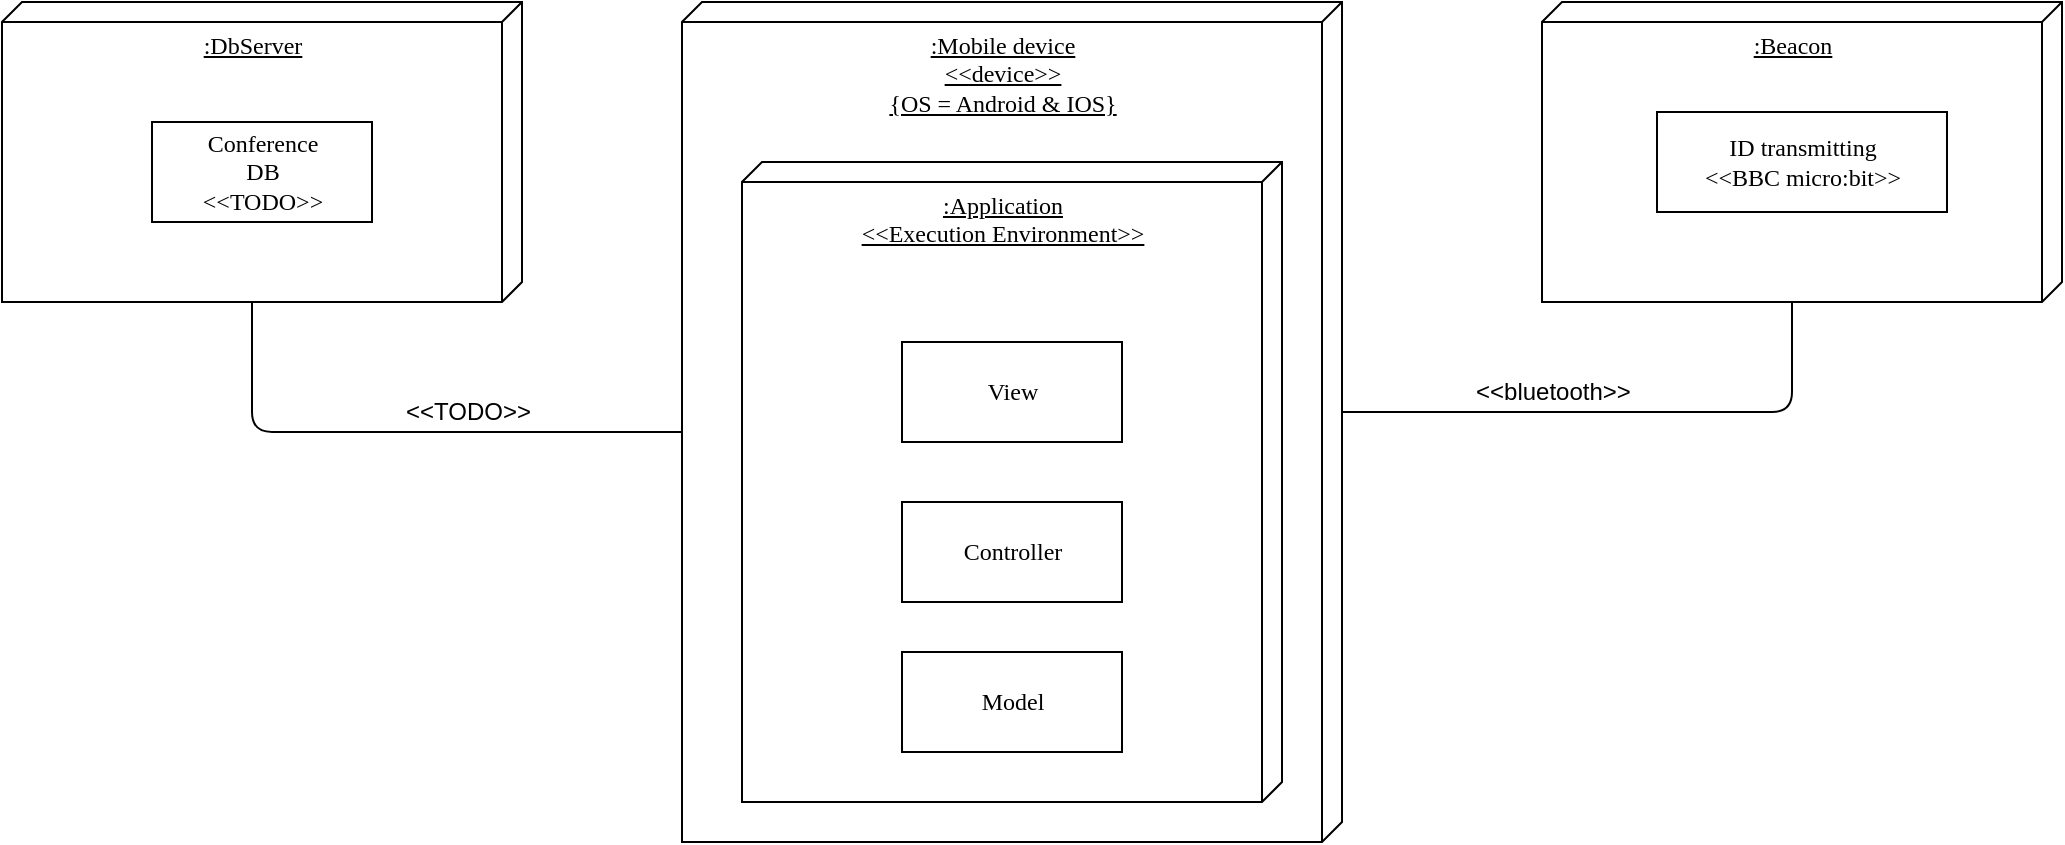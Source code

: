 <mxfile version="12.2.2" pages="1"><diagram name="Page-1" id="5f0bae14-7c28-e335-631c-24af17079c00"><mxGraphModel dx="1195" dy="660" grid="1" gridSize="10" guides="1" tooltips="1" connect="1" arrows="1" fold="1" page="1" pageScale="1" pageWidth="1100" pageHeight="850" background="#ffffff" math="0" shadow="0"><root><mxCell id="0"/><mxCell id="1" parent="0"/><mxCell id="39150e848f15840c-1" value=":Mobile device&lt;br&gt;&amp;lt;&amp;lt;device&amp;gt;&amp;gt;&lt;br&gt;{OS = Android &amp;amp; IOS}" style="verticalAlign=top;align=center;spacingTop=8;spacingLeft=2;spacingRight=12;shape=cube;size=10;direction=south;fontStyle=4;html=1;rounded=0;shadow=0;comic=0;labelBackgroundColor=none;strokeWidth=1;fontFamily=Verdana;fontSize=12" parent="1" vertex="1"><mxGeometry x="340" y="100" width="330" height="420" as="geometry"/></mxCell><mxCell id="ebTBY3yTC_tI4KyziIkA-6" value=":Application&lt;br&gt;&amp;lt;&amp;lt;Execution Environment&amp;gt;&amp;gt;" style="verticalAlign=top;align=center;spacingTop=8;spacingLeft=2;spacingRight=12;shape=cube;size=10;direction=south;fontStyle=4;html=1;rounded=0;shadow=0;comic=0;labelBackgroundColor=none;strokeWidth=1;fontFamily=Verdana;fontSize=12" parent="1" vertex="1"><mxGeometry x="370" y="180" width="270" height="320" as="geometry"/></mxCell><mxCell id="39150e848f15840c-3" value=":DbServer" style="verticalAlign=top;align=center;spacingTop=8;spacingLeft=2;spacingRight=12;shape=cube;size=10;direction=south;fontStyle=4;html=1;rounded=0;shadow=0;comic=0;labelBackgroundColor=none;strokeWidth=1;fontFamily=Verdana;fontSize=12" parent="1" vertex="1"><mxGeometry y="100" width="260" height="150" as="geometry"/></mxCell><mxCell id="39150e848f15840c-4" value="View" style="html=1;rounded=0;shadow=0;comic=0;labelBackgroundColor=none;strokeWidth=1;fontFamily=Verdana;fontSize=12;align=center;" parent="1" vertex="1"><mxGeometry x="450" y="270" width="110" height="50" as="geometry"/></mxCell><mxCell id="ebTBY3yTC_tI4KyziIkA-1" value="Conference&lt;br&gt;DB&lt;br&gt;&amp;lt;&amp;lt;TODO&amp;gt;&amp;gt;" style="html=1;rounded=0;shadow=0;comic=0;labelBackgroundColor=none;strokeWidth=1;fontFamily=Verdana;fontSize=12;align=center;" parent="1" vertex="1"><mxGeometry x="75" y="160" width="110" height="50" as="geometry"/></mxCell><mxCell id="ebTBY3yTC_tI4KyziIkA-2" value="&amp;lt;&amp;lt;TODO&amp;gt;&amp;gt;" style="text;html=1;resizable=0;points=[];autosize=1;align=left;verticalAlign=top;spacingTop=-4;" parent="1" vertex="1"><mxGeometry x="200" y="295" width="80" height="10" as="geometry"/></mxCell><mxCell id="ebTBY3yTC_tI4KyziIkA-4" value="Controller" style="html=1;rounded=0;shadow=0;comic=0;labelBackgroundColor=none;strokeWidth=1;fontFamily=Verdana;fontSize=12;align=center;" parent="1" vertex="1"><mxGeometry x="450" y="350" width="110" height="50" as="geometry"/></mxCell><mxCell id="ebTBY3yTC_tI4KyziIkA-5" value="Model" style="html=1;rounded=0;shadow=0;comic=0;labelBackgroundColor=none;strokeWidth=1;fontFamily=Verdana;fontSize=12;align=center;" parent="1" vertex="1"><mxGeometry x="450" y="425" width="110" height="50" as="geometry"/></mxCell><mxCell id="tuCURQ9uouH-UpYctvs8-1" value=":Beacon&lt;br&gt;" style="verticalAlign=top;align=center;spacingTop=8;spacingLeft=2;spacingRight=12;shape=cube;size=10;direction=south;fontStyle=4;html=1;rounded=0;shadow=0;comic=0;labelBackgroundColor=none;strokeWidth=1;fontFamily=Verdana;fontSize=12" vertex="1" parent="1"><mxGeometry x="770" y="100" width="260" height="150" as="geometry"/></mxCell><mxCell id="tuCURQ9uouH-UpYctvs8-2" value="" style="endArrow=none;html=1;entryX=0;entryY=0;entryDx=150;entryDy=135;entryPerimeter=0;exitX=0;exitY=0;exitDx=215;exitDy=330;exitPerimeter=0;" edge="1" parent="1" source="39150e848f15840c-1" target="39150e848f15840c-3"><mxGeometry width="50" height="50" relative="1" as="geometry"><mxPoint x="10" y="590" as="sourcePoint"/><mxPoint x="60" y="540" as="targetPoint"/><Array as="points"><mxPoint x="125" y="315"/></Array></mxGeometry></mxCell><mxCell id="tuCURQ9uouH-UpYctvs8-3" value="" style="endArrow=none;html=1;entryX=0;entryY=0;entryDx=150;entryDy=135;entryPerimeter=0;exitX=0;exitY=0;exitDx=205;exitDy=0;exitPerimeter=0;" edge="1" parent="1" source="39150e848f15840c-1" target="tuCURQ9uouH-UpYctvs8-1"><mxGeometry width="50" height="50" relative="1" as="geometry"><mxPoint x="10" y="590" as="sourcePoint"/><mxPoint x="60" y="540" as="targetPoint"/><Array as="points"><mxPoint x="895" y="305"/></Array></mxGeometry></mxCell><mxCell id="tuCURQ9uouH-UpYctvs8-4" value="&amp;lt;&amp;lt;bluetooth&amp;gt;&amp;gt;" style="text;html=1;resizable=0;points=[];autosize=1;align=left;verticalAlign=top;spacingTop=-4;" vertex="1" parent="1"><mxGeometry x="735" y="285" width="90" height="10" as="geometry"/></mxCell><mxCell id="tuCURQ9uouH-UpYctvs8-7" value="ID transmitting&lt;br&gt;&lt;span&gt;&amp;lt;&amp;lt;BBC micro:bit&amp;gt;&amp;gt;&lt;/span&gt;" style="html=1;rounded=0;shadow=0;comic=0;labelBackgroundColor=none;strokeWidth=1;fontFamily=Verdana;fontSize=12;align=center;" vertex="1" parent="1"><mxGeometry x="827.5" y="155" width="145" height="50" as="geometry"/></mxCell></root></mxGraphModel></diagram></mxfile>